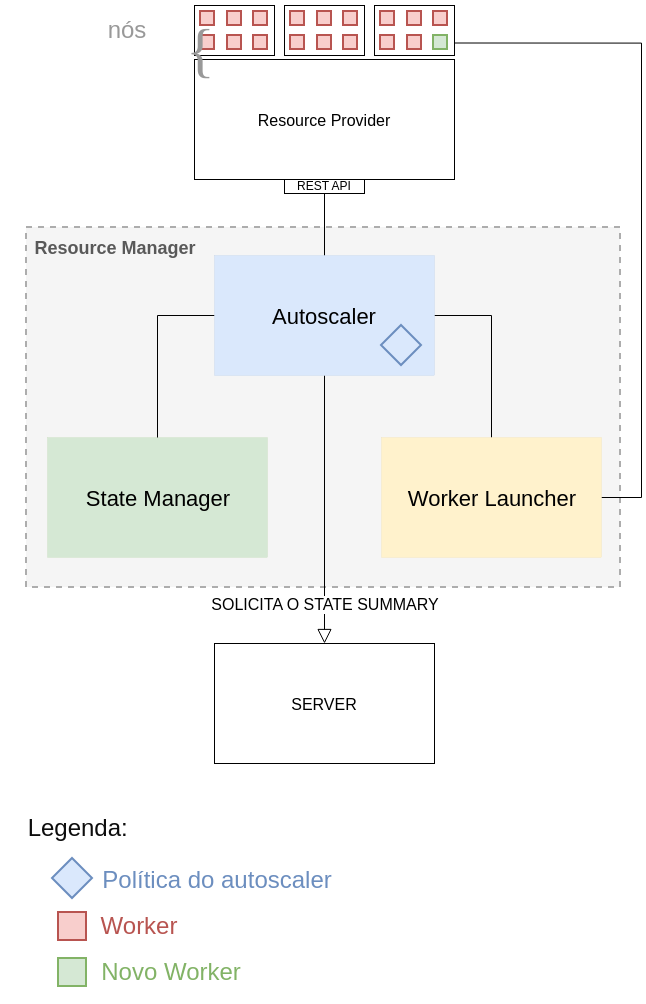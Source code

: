 <mxfile version="20.0.3" type="github" pages="3">
  <diagram id="givH3kl9ryhQj4KlOiUC" name="RM">
    <mxGraphModel dx="981" dy="818" grid="1" gridSize="10" guides="1" tooltips="1" connect="1" arrows="1" fold="1" page="1" pageScale="1" pageWidth="413" pageHeight="291" math="0" shadow="0">
      <root>
        <mxCell id="0" />
        <mxCell id="1" parent="0" />
        <mxCell id="n0p0-1cMeXe_KQNHKJX4-10" value="" style="rounded=0;whiteSpace=wrap;html=1;labelBackgroundColor=#FFFFFF;fontSize=11;dashed=1;fillColor=#f5f5f5;fontColor=#333333;strokeColor=#ADADAD;" vertex="1" parent="1">
          <mxGeometry x="56" y="-156.5" width="297" height="180" as="geometry" />
        </mxCell>
        <mxCell id="EmZdWoWNg9iefI1Aj5C1-4" value="State Manager" style="rounded=0;whiteSpace=wrap;html=1;fontFamily=Helvetica;fontSize=11;strokeColor=#82b366;strokeWidth=0;fillColor=#d5e8d4;" parent="1" vertex="1">
          <mxGeometry x="66.5" y="-51.5" width="110" height="60" as="geometry" />
        </mxCell>
        <mxCell id="EmZdWoWNg9iefI1Aj5C1-14" style="edgeStyle=orthogonalEdgeStyle;rounded=0;orthogonalLoop=1;jettySize=auto;html=1;exitX=0.5;exitY=1;exitDx=0;exitDy=0;entryX=0.5;entryY=0;entryDx=0;entryDy=0;fontFamily=Helvetica;fontSize=8;endArrow=block;endFill=0;startArrow=none;startFill=0;strokeWidth=0.5;" parent="1" source="EmZdWoWNg9iefI1Aj5C1-5" target="EmZdWoWNg9iefI1Aj5C1-7" edge="1">
          <mxGeometry relative="1" as="geometry" />
        </mxCell>
        <mxCell id="EmZdWoWNg9iefI1Aj5C1-15" value="SOLICITA O STATE SUMMARY" style="edgeLabel;html=1;align=center;verticalAlign=middle;resizable=0;points=[];fontSize=8;fontFamily=Helvetica;labelBackgroundColor=#FFFFFF;" parent="EmZdWoWNg9iefI1Aj5C1-14" vertex="1" connectable="0">
          <mxGeometry x="-0.142" relative="1" as="geometry">
            <mxPoint y="57" as="offset" />
          </mxGeometry>
        </mxCell>
        <mxCell id="ByBU07RrCaSleD2tIyLL-16" style="edgeStyle=orthogonalEdgeStyle;rounded=0;orthogonalLoop=1;jettySize=auto;html=1;exitX=0.5;exitY=0;exitDx=0;exitDy=0;entryX=0.5;entryY=1;entryDx=0;entryDy=0;fontFamily=Times New Roman;fontSize=16;fontColor=#999999;startArrow=none;startFill=0;endArrow=none;endFill=0;strokeWidth=0.5;" parent="1" source="EmZdWoWNg9iefI1Aj5C1-5" target="ByBU07RrCaSleD2tIyLL-21" edge="1">
          <mxGeometry relative="1" as="geometry">
            <mxPoint x="205" y="-37.5" as="targetPoint" />
          </mxGeometry>
        </mxCell>
        <mxCell id="n0p0-1cMeXe_KQNHKJX4-3" style="edgeStyle=orthogonalEdgeStyle;rounded=0;orthogonalLoop=1;jettySize=auto;html=1;exitX=1;exitY=0.5;exitDx=0;exitDy=0;entryX=0.5;entryY=0;entryDx=0;entryDy=0;fontSize=11;endArrow=none;endFill=0;strokeWidth=0.5;" edge="1" parent="1" source="EmZdWoWNg9iefI1Aj5C1-5" target="EmZdWoWNg9iefI1Aj5C1-6">
          <mxGeometry relative="1" as="geometry" />
        </mxCell>
        <mxCell id="n0p0-1cMeXe_KQNHKJX4-4" style="edgeStyle=orthogonalEdgeStyle;rounded=0;orthogonalLoop=1;jettySize=auto;html=1;exitX=0;exitY=0.5;exitDx=0;exitDy=0;entryX=0.5;entryY=0;entryDx=0;entryDy=0;fontSize=11;endArrow=none;endFill=0;strokeWidth=0.5;" edge="1" parent="1" source="EmZdWoWNg9iefI1Aj5C1-5" target="EmZdWoWNg9iefI1Aj5C1-4">
          <mxGeometry relative="1" as="geometry" />
        </mxCell>
        <mxCell id="EmZdWoWNg9iefI1Aj5C1-5" value="Autoscaler" style="rounded=0;whiteSpace=wrap;html=1;fontFamily=Helvetica;fontSize=11;strokeColor=#6c8ebf;strokeWidth=0;fillColor=#dae8fc;" parent="1" vertex="1">
          <mxGeometry x="150" y="-142.5" width="110" height="60" as="geometry" />
        </mxCell>
        <mxCell id="degvUQ81yIcglxJupTP3-12" style="edgeStyle=orthogonalEdgeStyle;rounded=0;orthogonalLoop=1;jettySize=auto;html=1;exitX=1;exitY=0.5;exitDx=0;exitDy=0;entryX=1;entryY=0.75;entryDx=0;entryDy=0;endArrow=none;endFill=0;strokeWidth=0.5;" parent="1" source="EmZdWoWNg9iefI1Aj5C1-6" target="nF06TZ146E0NzSmDWq72-19" edge="1">
          <mxGeometry relative="1" as="geometry" />
        </mxCell>
        <mxCell id="EmZdWoWNg9iefI1Aj5C1-6" value="Worker Launcher" style="rounded=0;whiteSpace=wrap;html=1;fontFamily=Helvetica;fontSize=11;strokeColor=#d6b656;strokeWidth=0;fillColor=#fff2cc;" parent="1" vertex="1">
          <mxGeometry x="233.5" y="-51.5" width="110" height="60" as="geometry" />
        </mxCell>
        <mxCell id="EmZdWoWNg9iefI1Aj5C1-7" value="SERVER" style="rounded=0;whiteSpace=wrap;html=1;fontFamily=Helvetica;fontSize=8;strokeColor=default;strokeWidth=0.5;" parent="1" vertex="1">
          <mxGeometry x="150" y="51.5" width="110" height="60" as="geometry" />
        </mxCell>
        <mxCell id="EmZdWoWNg9iefI1Aj5C1-13" value="Resource Manager" style="text;html=1;align=center;verticalAlign=middle;resizable=0;points=[];autosize=1;strokeColor=none;fillColor=none;fontSize=9;fontFamily=Helvetica;strokeWidth=1;fontStyle=1;fontColor=#595959;" parent="1" vertex="1">
          <mxGeometry x="50" y="-156.5" width="100" height="20" as="geometry" />
        </mxCell>
        <mxCell id="degvUQ81yIcglxJupTP3-3" value="Resource Provider" style="rounded=0;whiteSpace=wrap;html=1;fontFamily=Helvetica;fontSize=8;strokeColor=default;strokeWidth=0.5;" parent="1" vertex="1">
          <mxGeometry x="140" y="-240.5" width="130" height="60" as="geometry" />
        </mxCell>
        <mxCell id="degvUQ81yIcglxJupTP3-6" value="&lt;span style=&quot;color: rgb(0, 0, 0); font-family: Helvetica; font-size: 8px; font-style: normal; font-variant-ligatures: normal; font-variant-caps: normal; font-weight: 400; letter-spacing: normal; orphans: 2; text-align: center; text-indent: 0px; text-transform: none; widows: 2; word-spacing: 0px; -webkit-text-stroke-width: 0px; background-color: rgb(248, 249, 250); text-decoration-thickness: initial; text-decoration-style: initial; text-decoration-color: initial; float: none; display: inline !important;&quot;&gt;Node&lt;/span&gt;" style="rounded=0;whiteSpace=wrap;html=1;fontFamily=Helvetica;fontSize=8;strokeColor=default;strokeWidth=0.5;" parent="1" vertex="1">
          <mxGeometry x="230" y="-267.5" width="40" height="25" as="geometry" />
        </mxCell>
        <mxCell id="iXi9pWHLpVJdPP4cGL9C-4" style="edgeStyle=orthogonalEdgeStyle;rounded=0;orthogonalLoop=1;jettySize=auto;html=1;exitX=0.5;exitY=1;exitDx=0;exitDy=0;dashed=1;" parent="1" source="degvUQ81yIcglxJupTP3-3" target="degvUQ81yIcglxJupTP3-3" edge="1">
          <mxGeometry relative="1" as="geometry" />
        </mxCell>
        <mxCell id="ByBU07RrCaSleD2tIyLL-1" value="" style="rhombus;whiteSpace=wrap;html=1;fillColor=#dae8fc;strokeColor=#6c8ebf;" parent="1" vertex="1">
          <mxGeometry x="233.5" y="-107.5" width="20" height="20" as="geometry" />
        </mxCell>
        <mxCell id="ByBU07RrCaSleD2tIyLL-2" value="" style="rhombus;whiteSpace=wrap;html=1;fillColor=#dae8fc;strokeColor=#6c8ebf;fontColor=#6C8EBF;" parent="1" vertex="1">
          <mxGeometry x="69" y="159" width="20" height="20" as="geometry" />
        </mxCell>
        <mxCell id="ByBU07RrCaSleD2tIyLL-3" value="Política do autoscaler" style="text;html=1;align=center;verticalAlign=middle;resizable=0;points=[];autosize=1;strokeColor=none;fillColor=none;fontColor=#6C8EBF;" parent="1" vertex="1">
          <mxGeometry x="86" y="160" width="130" height="20" as="geometry" />
        </mxCell>
        <mxCell id="ByBU07RrCaSleD2tIyLL-21" value="REST API" style="rounded=0;whiteSpace=wrap;html=1;fontFamily=Helvetica;fontSize=6;strokeColor=default;strokeWidth=0.5;" parent="1" vertex="1">
          <mxGeometry x="185" y="-180.5" width="40" height="7" as="geometry" />
        </mxCell>
        <mxCell id="nF06TZ146E0NzSmDWq72-1" value="" style="whiteSpace=wrap;html=1;aspect=fixed;fontSize=13;fillColor=#f8cecc;strokeColor=#b85450;" parent="1" vertex="1">
          <mxGeometry x="72" y="186" width="14" height="14" as="geometry" />
        </mxCell>
        <mxCell id="nF06TZ146E0NzSmDWq72-2" value="Worker" style="text;html=1;align=center;verticalAlign=middle;resizable=0;points=[];autosize=1;strokeColor=none;fillColor=none;fontColor=#B85450;" parent="1" vertex="1">
          <mxGeometry x="82" y="178" width="60" height="30" as="geometry" />
        </mxCell>
        <mxCell id="nF06TZ146E0NzSmDWq72-12" value="" style="rounded=0;whiteSpace=wrap;html=1;fontFamily=Helvetica;fontSize=8;strokeColor=default;strokeWidth=0.5;" parent="1" vertex="1">
          <mxGeometry x="140" y="-267.5" width="40" height="25" as="geometry" />
        </mxCell>
        <mxCell id="nF06TZ146E0NzSmDWq72-13" value="" style="whiteSpace=wrap;html=1;aspect=fixed;fontSize=13;fillColor=#f8cecc;strokeColor=#b85450;" parent="1" vertex="1">
          <mxGeometry x="143" y="-264.5" width="7" height="7" as="geometry" />
        </mxCell>
        <mxCell id="nF06TZ146E0NzSmDWq72-14" value="" style="whiteSpace=wrap;html=1;aspect=fixed;fontSize=13;fillColor=#f8cecc;strokeColor=#b85450;" parent="1" vertex="1">
          <mxGeometry x="156.5" y="-264.5" width="7" height="7" as="geometry" />
        </mxCell>
        <mxCell id="nF06TZ146E0NzSmDWq72-15" value="" style="whiteSpace=wrap;html=1;aspect=fixed;fontSize=13;fillColor=#f8cecc;strokeColor=#b85450;" parent="1" vertex="1">
          <mxGeometry x="143" y="-252.5" width="7" height="7" as="geometry" />
        </mxCell>
        <mxCell id="nF06TZ146E0NzSmDWq72-16" value="" style="whiteSpace=wrap;html=1;aspect=fixed;fontSize=13;fillColor=#f8cecc;strokeColor=#b85450;" parent="1" vertex="1">
          <mxGeometry x="156.5" y="-252.5" width="7" height="7" as="geometry" />
        </mxCell>
        <mxCell id="nF06TZ146E0NzSmDWq72-17" value="" style="whiteSpace=wrap;html=1;aspect=fixed;fontSize=13;fillColor=#f8cecc;strokeColor=#b85450;" parent="1" vertex="1">
          <mxGeometry x="169.5" y="-264.5" width="7" height="7" as="geometry" />
        </mxCell>
        <mxCell id="nF06TZ146E0NzSmDWq72-18" value="" style="whiteSpace=wrap;html=1;aspect=fixed;fontSize=13;fillColor=#f8cecc;strokeColor=#b85450;" parent="1" vertex="1">
          <mxGeometry x="169.5" y="-252.5" width="7" height="7" as="geometry" />
        </mxCell>
        <mxCell id="nF06TZ146E0NzSmDWq72-19" value="" style="rounded=0;whiteSpace=wrap;html=1;fontFamily=Helvetica;fontSize=8;strokeColor=default;strokeWidth=0.5;" parent="1" vertex="1">
          <mxGeometry x="230" y="-267.5" width="40" height="25" as="geometry" />
        </mxCell>
        <mxCell id="nF06TZ146E0NzSmDWq72-20" value="" style="whiteSpace=wrap;html=1;aspect=fixed;fontSize=13;fillColor=#f8cecc;strokeColor=#b85450;" parent="1" vertex="1">
          <mxGeometry x="233" y="-264.5" width="7" height="7" as="geometry" />
        </mxCell>
        <mxCell id="nF06TZ146E0NzSmDWq72-21" value="" style="whiteSpace=wrap;html=1;aspect=fixed;fontSize=13;fillColor=#f8cecc;strokeColor=#b85450;" parent="1" vertex="1">
          <mxGeometry x="246.5" y="-264.5" width="7" height="7" as="geometry" />
        </mxCell>
        <mxCell id="nF06TZ146E0NzSmDWq72-22" value="" style="whiteSpace=wrap;html=1;aspect=fixed;fontSize=13;fillColor=#f8cecc;strokeColor=#b85450;" parent="1" vertex="1">
          <mxGeometry x="233" y="-252.5" width="7" height="7" as="geometry" />
        </mxCell>
        <mxCell id="nF06TZ146E0NzSmDWq72-23" value="" style="whiteSpace=wrap;html=1;aspect=fixed;fontSize=13;fillColor=#f8cecc;strokeColor=#b85450;" parent="1" vertex="1">
          <mxGeometry x="246.5" y="-252.5" width="7" height="7" as="geometry" />
        </mxCell>
        <mxCell id="nF06TZ146E0NzSmDWq72-24" value="" style="whiteSpace=wrap;html=1;aspect=fixed;fontSize=13;fillColor=#f8cecc;strokeColor=#b85450;" parent="1" vertex="1">
          <mxGeometry x="259.5" y="-264.5" width="7" height="7" as="geometry" />
        </mxCell>
        <mxCell id="nF06TZ146E0NzSmDWq72-25" value="" style="rounded=0;whiteSpace=wrap;html=1;fontFamily=Helvetica;fontSize=8;strokeColor=default;strokeWidth=0.5;" parent="1" vertex="1">
          <mxGeometry x="185" y="-267.5" width="40" height="25" as="geometry" />
        </mxCell>
        <mxCell id="nF06TZ146E0NzSmDWq72-26" value="" style="whiteSpace=wrap;html=1;aspect=fixed;fontSize=13;fillColor=#f8cecc;strokeColor=#b85450;" parent="1" vertex="1">
          <mxGeometry x="188" y="-264.5" width="7" height="7" as="geometry" />
        </mxCell>
        <mxCell id="nF06TZ146E0NzSmDWq72-27" value="" style="whiteSpace=wrap;html=1;aspect=fixed;fontSize=13;fillColor=#f8cecc;strokeColor=#b85450;" parent="1" vertex="1">
          <mxGeometry x="201.5" y="-264.5" width="7" height="7" as="geometry" />
        </mxCell>
        <mxCell id="nF06TZ146E0NzSmDWq72-28" value="" style="whiteSpace=wrap;html=1;aspect=fixed;fontSize=13;fillColor=#f8cecc;strokeColor=#b85450;" parent="1" vertex="1">
          <mxGeometry x="188" y="-252.5" width="7" height="7" as="geometry" />
        </mxCell>
        <mxCell id="nF06TZ146E0NzSmDWq72-29" value="" style="whiteSpace=wrap;html=1;aspect=fixed;fontSize=13;fillColor=#f8cecc;strokeColor=#b85450;" parent="1" vertex="1">
          <mxGeometry x="201.5" y="-252.5" width="7" height="7" as="geometry" />
        </mxCell>
        <mxCell id="nF06TZ146E0NzSmDWq72-30" value="" style="whiteSpace=wrap;html=1;aspect=fixed;fontSize=13;fillColor=#f8cecc;strokeColor=#b85450;" parent="1" vertex="1">
          <mxGeometry x="214.5" y="-264.5" width="7" height="7" as="geometry" />
        </mxCell>
        <mxCell id="nF06TZ146E0NzSmDWq72-31" value="" style="whiteSpace=wrap;html=1;aspect=fixed;fontSize=13;fillColor=#f8cecc;strokeColor=#b85450;" parent="1" vertex="1">
          <mxGeometry x="214.5" y="-252.5" width="7" height="7" as="geometry" />
        </mxCell>
        <mxCell id="nF06TZ146E0NzSmDWq72-32" value="{" style="text;whiteSpace=wrap;html=1;fontColor=#999999;fontSize=30;fontFamily=Times New Roman;" parent="1" vertex="1">
          <mxGeometry x="134" y="-270" width="12" height="25" as="geometry" />
        </mxCell>
        <mxCell id="nF06TZ146E0NzSmDWq72-33" value="nós" style="text;html=1;align=center;verticalAlign=middle;resizable=0;points=[];autosize=1;strokeColor=none;fillColor=none;fontSize=12;fontColor=#999999;" parent="1" vertex="1">
          <mxGeometry x="86" y="-270" width="40" height="30" as="geometry" />
        </mxCell>
        <mxCell id="nF06TZ146E0NzSmDWq72-34" value="" style="whiteSpace=wrap;html=1;aspect=fixed;fontSize=13;fillColor=#d5e8d4;strokeColor=#82b366;" parent="1" vertex="1">
          <mxGeometry x="72" y="209" width="14" height="14" as="geometry" />
        </mxCell>
        <mxCell id="nF06TZ146E0NzSmDWq72-35" value="Novo Worker" style="text;html=1;align=center;verticalAlign=middle;resizable=0;points=[];autosize=1;strokeColor=none;fillColor=none;fontColor=#82B366;" parent="1" vertex="1">
          <mxGeometry x="83" y="201" width="90" height="30" as="geometry" />
        </mxCell>
        <mxCell id="nF06TZ146E0NzSmDWq72-36" value="" style="whiteSpace=wrap;html=1;aspect=fixed;fontSize=13;fillColor=#d5e8d4;strokeColor=#82b366;" parent="1" vertex="1">
          <mxGeometry x="259.5" y="-252.5" width="7" height="7" as="geometry" />
        </mxCell>
        <mxCell id="nF06TZ146E0NzSmDWq72-37" value="&lt;font color=&quot;#0d0d0d&quot;&gt;Legenda:&amp;nbsp;&lt;/font&gt;" style="text;html=1;align=center;verticalAlign=middle;resizable=0;points=[];autosize=1;strokeColor=none;fillColor=none;fontSize=12;fontColor=#82B366;" parent="1" vertex="1">
          <mxGeometry x="43" y="129" width="80" height="30" as="geometry" />
        </mxCell>
      </root>
    </mxGraphModel>
  </diagram>
  <diagram name="node ex" id="QiuuPh8pqdXVUoQ2Vr1C">
    <mxGraphModel dx="813" dy="437" grid="1" gridSize="10" guides="1" tooltips="1" connect="1" arrows="1" fold="1" page="1" pageScale="1" pageWidth="413" pageHeight="291" math="0" shadow="0">
      <root>
        <mxCell id="OyPvWq7zxoFrwu6D7QL0-0" />
        <mxCell id="OyPvWq7zxoFrwu6D7QL0-1" parent="OyPvWq7zxoFrwu6D7QL0-0" />
        <mxCell id="OyPvWq7zxoFrwu6D7QL0-2" value="" style="rounded=0;whiteSpace=wrap;html=1;strokeWidth=0;fillColor=#f5f5f5;fontColor=#333333;strokeColor=#666666;" parent="OyPvWq7zxoFrwu6D7QL0-1" vertex="1">
          <mxGeometry x="48" y="55" width="235" height="170" as="geometry" />
        </mxCell>
        <mxCell id="OyPvWq7zxoFrwu6D7QL0-16" value="Worker 1" style="rounded=0;whiteSpace=wrap;html=1;fontFamily=Helvetica;fontSize=8;strokeColor=default;strokeWidth=0.5;" parent="OyPvWq7zxoFrwu6D7QL0-1" vertex="1">
          <mxGeometry x="60" y="75" width="100" height="60" as="geometry" />
        </mxCell>
        <mxCell id="OyPvWq7zxoFrwu6D7QL0-18" style="edgeStyle=orthogonalEdgeStyle;rounded=0;orthogonalLoop=1;jettySize=auto;html=1;exitX=0.5;exitY=1;exitDx=0;exitDy=0;dashed=1;" parent="OyPvWq7zxoFrwu6D7QL0-1" edge="1">
          <mxGeometry relative="1" as="geometry">
            <mxPoint x="258" y="236" as="sourcePoint" />
            <mxPoint x="258" y="236" as="targetPoint" />
          </mxGeometry>
        </mxCell>
        <mxCell id="nDW1kJGVqX50-gs_ahfs-0" value="Worker 5" style="rounded=0;whiteSpace=wrap;html=1;fontFamily=Helvetica;fontSize=8;strokeColor=default;strokeWidth=0.5;" parent="OyPvWq7zxoFrwu6D7QL0-1" vertex="1">
          <mxGeometry x="170" y="75" width="100" height="60" as="geometry" />
        </mxCell>
        <mxCell id="VqP6zzKVyuEk30cZ3ehg-0" value="Node" style="text;html=1;align=center;verticalAlign=middle;whiteSpace=wrap;rounded=0;fontColor=#0D0D0D;fontStyle=1;fontSize=12;" parent="OyPvWq7zxoFrwu6D7QL0-1" vertex="1">
          <mxGeometry x="48" y="55" width="35" height="15" as="geometry" />
        </mxCell>
        <mxCell id="VqP6zzKVyuEk30cZ3ehg-10" value="" style="group;fontStyle=1;fontSize=8;" parent="OyPvWq7zxoFrwu6D7QL0-1" vertex="1" connectable="0">
          <mxGeometry x="173" y="215" width="55" height="10" as="geometry" />
        </mxCell>
        <mxCell id="VqP6zzKVyuEk30cZ3ehg-8" value="" style="whiteSpace=wrap;html=1;aspect=fixed;fontSize=8;fillColor=#d5e8d4;strokeColor=#82b366;" parent="VqP6zzKVyuEk30cZ3ehg-10" vertex="1">
          <mxGeometry width="8" height="8" as="geometry" />
        </mxCell>
        <mxCell id="VqP6zzKVyuEk30cZ3ehg-9" value="&lt;b style=&quot;font-size: 8px;&quot;&gt;&lt;font color=&quot;#82b366&quot; style=&quot;font-size: 8px;&quot;&gt;20000m&lt;/font&gt;&lt;/b&gt;" style="text;html=1;strokeColor=none;fillColor=none;align=left;verticalAlign=middle;whiteSpace=wrap;rounded=0;dashed=1;fontSize=8;fontColor=#B9E0A5;" parent="VqP6zzKVyuEk30cZ3ehg-10" vertex="1">
          <mxGeometry x="10" width="30" height="10" as="geometry" />
        </mxCell>
        <mxCell id="VqP6zzKVyuEk30cZ3ehg-72" value="" style="group" parent="OyPvWq7zxoFrwu6D7QL0-1" vertex="1" connectable="0">
          <mxGeometry x="241" y="115" width="28" height="15" as="geometry" />
        </mxCell>
        <mxCell id="VqP6zzKVyuEk30cZ3ehg-73" value="" style="whiteSpace=wrap;html=1;aspect=fixed;fontSize=12;fillColor=#d5e8d4;strokeColor=#82b366;" parent="VqP6zzKVyuEk30cZ3ehg-72" vertex="1">
          <mxGeometry width="5" height="5" as="geometry" />
        </mxCell>
        <mxCell id="VqP6zzKVyuEk30cZ3ehg-74" value="&lt;b style=&quot;&quot;&gt;&lt;font color=&quot;#82b366&quot; style=&quot;font-size: 5px;&quot;&gt;3000m&lt;/font&gt;&lt;/b&gt;" style="text;html=1;strokeColor=none;fillColor=none;align=left;verticalAlign=middle;whiteSpace=wrap;rounded=0;dashed=1;fontSize=4;fontColor=#B9E0A5;" parent="VqP6zzKVyuEk30cZ3ehg-72" vertex="1">
          <mxGeometry x="4.996" y="2.5" width="7.273" as="geometry" />
        </mxCell>
        <mxCell id="VqP6zzKVyuEk30cZ3ehg-136" value="" style="group" parent="VqP6zzKVyuEk30cZ3ehg-72" vertex="1" connectable="0">
          <mxGeometry y="10" width="28" height="5" as="geometry" />
        </mxCell>
        <mxCell id="VqP6zzKVyuEk30cZ3ehg-137" value="" style="ellipse;whiteSpace=wrap;html=1;aspect=fixed;fontSize=12;fillColor=#dae8fc;strokeColor=#6c8ebf;" parent="VqP6zzKVyuEk30cZ3ehg-136" vertex="1">
          <mxGeometry width="5" height="5" as="geometry" />
        </mxCell>
        <mxCell id="VqP6zzKVyuEk30cZ3ehg-138" value="5000mb" style="text;html=1;strokeColor=none;fillColor=none;align=left;verticalAlign=middle;whiteSpace=wrap;rounded=0;dashed=1;fontSize=5;fontColor=#6C8EBF;fontStyle=1" parent="VqP6zzKVyuEk30cZ3ehg-136" vertex="1">
          <mxGeometry x="5" width="23" height="3.18" as="geometry" />
        </mxCell>
        <mxCell id="VqP6zzKVyuEk30cZ3ehg-139" value="" style="group" parent="VqP6zzKVyuEk30cZ3ehg-72" vertex="1" connectable="0">
          <mxGeometry width="12.269" height="5" as="geometry" />
        </mxCell>
        <mxCell id="VqP6zzKVyuEk30cZ3ehg-140" value="" style="whiteSpace=wrap;html=1;aspect=fixed;fontSize=12;fillColor=#d5e8d4;strokeColor=#82b366;" parent="VqP6zzKVyuEk30cZ3ehg-139" vertex="1">
          <mxGeometry width="5" height="5" as="geometry" />
        </mxCell>
        <mxCell id="VqP6zzKVyuEk30cZ3ehg-98" value="" style="group" parent="OyPvWq7zxoFrwu6D7QL0-1" vertex="1" connectable="0">
          <mxGeometry x="131" y="125" width="28" height="5" as="geometry" />
        </mxCell>
        <mxCell id="VqP6zzKVyuEk30cZ3ehg-99" value="" style="ellipse;whiteSpace=wrap;html=1;aspect=fixed;fontSize=12;fillColor=#dae8fc;strokeColor=#6c8ebf;" parent="VqP6zzKVyuEk30cZ3ehg-98" vertex="1">
          <mxGeometry width="5" height="5" as="geometry" />
        </mxCell>
        <mxCell id="VqP6zzKVyuEk30cZ3ehg-100" value="10000mb" style="text;html=1;strokeColor=none;fillColor=none;align=left;verticalAlign=middle;whiteSpace=wrap;rounded=0;dashed=1;fontSize=5;fontColor=#6C8EBF;fontStyle=1" parent="VqP6zzKVyuEk30cZ3ehg-98" vertex="1">
          <mxGeometry x="5" width="23" height="3.18" as="geometry" />
        </mxCell>
        <mxCell id="VqP6zzKVyuEk30cZ3ehg-101" value="" style="group" parent="OyPvWq7zxoFrwu6D7QL0-1" vertex="1" connectable="0">
          <mxGeometry x="131" y="115" width="12.269" height="5" as="geometry" />
        </mxCell>
        <mxCell id="VqP6zzKVyuEk30cZ3ehg-102" value="" style="whiteSpace=wrap;html=1;aspect=fixed;fontSize=12;fillColor=#d5e8d4;strokeColor=#82b366;" parent="VqP6zzKVyuEk30cZ3ehg-101" vertex="1">
          <mxGeometry width="5" height="5" as="geometry" />
        </mxCell>
        <mxCell id="VqP6zzKVyuEk30cZ3ehg-103" value="&lt;b style=&quot;&quot;&gt;&lt;font color=&quot;#82b366&quot; style=&quot;font-size: 5px;&quot;&gt;5000m&lt;/font&gt;&lt;/b&gt;" style="text;html=1;strokeColor=none;fillColor=none;align=left;verticalAlign=middle;whiteSpace=wrap;rounded=0;dashed=1;fontSize=4;fontColor=#B9E0A5;" parent="VqP6zzKVyuEk30cZ3ehg-101" vertex="1">
          <mxGeometry x="4.996" y="2.5" width="7.273" as="geometry" />
        </mxCell>
        <mxCell id="VqP6zzKVyuEk30cZ3ehg-104" value="Worker 3" style="rounded=0;whiteSpace=wrap;html=1;fontFamily=Helvetica;fontSize=8;strokeColor=default;strokeWidth=0.5;" parent="OyPvWq7zxoFrwu6D7QL0-1" vertex="1">
          <mxGeometry x="60" y="145" width="100" height="60" as="geometry" />
        </mxCell>
        <mxCell id="VqP6zzKVyuEk30cZ3ehg-105" value="livre" style="rounded=0;whiteSpace=wrap;html=1;fontFamily=Helvetica;fontSize=8;strokeColor=default;strokeWidth=0.5;" parent="OyPvWq7zxoFrwu6D7QL0-1" vertex="1">
          <mxGeometry x="170" y="145" width="100" height="60" as="geometry" />
        </mxCell>
        <mxCell id="VqP6zzKVyuEk30cZ3ehg-109" value="" style="group" parent="OyPvWq7zxoFrwu6D7QL0-1" vertex="1" connectable="0">
          <mxGeometry x="241" y="185" width="28" height="15" as="geometry" />
        </mxCell>
        <mxCell id="VqP6zzKVyuEk30cZ3ehg-110" value="" style="whiteSpace=wrap;html=1;aspect=fixed;fontSize=12;fillColor=#d5e8d4;strokeColor=#82b366;" parent="VqP6zzKVyuEk30cZ3ehg-109" vertex="1">
          <mxGeometry width="5" height="5" as="geometry" />
        </mxCell>
        <mxCell id="VqP6zzKVyuEk30cZ3ehg-111" value="&lt;b style=&quot;&quot;&gt;&lt;font color=&quot;#82b366&quot; style=&quot;font-size: 5px;&quot;&gt;10000m&lt;/font&gt;&lt;/b&gt;" style="text;html=1;strokeColor=none;fillColor=none;align=left;verticalAlign=middle;whiteSpace=wrap;rounded=0;dashed=1;fontSize=4;fontColor=#B9E0A5;" parent="VqP6zzKVyuEk30cZ3ehg-109" vertex="1">
          <mxGeometry x="4.996" y="2.5" width="7.273" as="geometry" />
        </mxCell>
        <mxCell id="VqP6zzKVyuEk30cZ3ehg-142" value="" style="group" parent="VqP6zzKVyuEk30cZ3ehg-109" vertex="1" connectable="0">
          <mxGeometry y="10" width="28" height="5" as="geometry" />
        </mxCell>
        <mxCell id="VqP6zzKVyuEk30cZ3ehg-143" value="" style="ellipse;whiteSpace=wrap;html=1;aspect=fixed;fontSize=12;fillColor=#dae8fc;strokeColor=#6c8ebf;" parent="VqP6zzKVyuEk30cZ3ehg-142" vertex="1">
          <mxGeometry width="5" height="5" as="geometry" />
        </mxCell>
        <mxCell id="VqP6zzKVyuEk30cZ3ehg-144" value="15000mb" style="text;html=1;strokeColor=none;fillColor=none;align=left;verticalAlign=middle;whiteSpace=wrap;rounded=0;dashed=1;fontSize=5;fontColor=#6C8EBF;fontStyle=1" parent="VqP6zzKVyuEk30cZ3ehg-142" vertex="1">
          <mxGeometry x="5" width="23" height="3.18" as="geometry" />
        </mxCell>
        <mxCell id="VqP6zzKVyuEk30cZ3ehg-145" value="" style="group" parent="VqP6zzKVyuEk30cZ3ehg-109" vertex="1" connectable="0">
          <mxGeometry width="12.269" height="5" as="geometry" />
        </mxCell>
        <mxCell id="VqP6zzKVyuEk30cZ3ehg-146" value="" style="whiteSpace=wrap;html=1;aspect=fixed;fontSize=12;fillColor=#d5e8d4;strokeColor=#82b366;" parent="VqP6zzKVyuEk30cZ3ehg-145" vertex="1">
          <mxGeometry width="5" height="5" as="geometry" />
        </mxCell>
        <mxCell id="VqP6zzKVyuEk30cZ3ehg-112" value="" style="group" parent="OyPvWq7zxoFrwu6D7QL0-1" vertex="1" connectable="0">
          <mxGeometry x="131" y="195" width="28" height="5" as="geometry" />
        </mxCell>
        <mxCell id="VqP6zzKVyuEk30cZ3ehg-113" value="" style="ellipse;whiteSpace=wrap;html=1;aspect=fixed;fontSize=12;fillColor=#dae8fc;strokeColor=#6c8ebf;" parent="VqP6zzKVyuEk30cZ3ehg-112" vertex="1">
          <mxGeometry width="5" height="5" as="geometry" />
        </mxCell>
        <mxCell id="VqP6zzKVyuEk30cZ3ehg-114" value="2000mb" style="text;html=1;strokeColor=none;fillColor=none;align=left;verticalAlign=middle;whiteSpace=wrap;rounded=0;dashed=1;fontSize=5;fontColor=#6C8EBF;fontStyle=1" parent="VqP6zzKVyuEk30cZ3ehg-112" vertex="1">
          <mxGeometry x="5" width="23" height="3.18" as="geometry" />
        </mxCell>
        <mxCell id="VqP6zzKVyuEk30cZ3ehg-115" value="" style="group" parent="OyPvWq7zxoFrwu6D7QL0-1" vertex="1" connectable="0">
          <mxGeometry x="131" y="185" width="12.269" height="5" as="geometry" />
        </mxCell>
        <mxCell id="VqP6zzKVyuEk30cZ3ehg-116" value="" style="whiteSpace=wrap;html=1;aspect=fixed;fontSize=12;fillColor=#d5e8d4;strokeColor=#82b366;" parent="VqP6zzKVyuEk30cZ3ehg-115" vertex="1">
          <mxGeometry width="5" height="5" as="geometry" />
        </mxCell>
        <mxCell id="VqP6zzKVyuEk30cZ3ehg-117" value="&lt;b style=&quot;&quot;&gt;&lt;font color=&quot;#82b366&quot; style=&quot;font-size: 5px;&quot;&gt;2000m&lt;/font&gt;&lt;/b&gt;" style="text;html=1;strokeColor=none;fillColor=none;align=left;verticalAlign=middle;whiteSpace=wrap;rounded=0;dashed=1;fontSize=4;fontColor=#B9E0A5;" parent="VqP6zzKVyuEk30cZ3ehg-115" vertex="1">
          <mxGeometry x="4.996" y="2.5" width="7.273" as="geometry" />
        </mxCell>
        <mxCell id="VqP6zzKVyuEk30cZ3ehg-118" value="" style="group;fontSize=8;" parent="OyPvWq7zxoFrwu6D7QL0-1" vertex="1" connectable="0">
          <mxGeometry x="220" y="215" width="40" height="10" as="geometry" />
        </mxCell>
        <mxCell id="VqP6zzKVyuEk30cZ3ehg-18" value="32000mb" style="text;html=1;strokeColor=none;fillColor=none;align=left;verticalAlign=middle;whiteSpace=wrap;rounded=0;dashed=1;fontSize=8;fontColor=#6C8EBF;fontStyle=1" parent="VqP6zzKVyuEk30cZ3ehg-118" vertex="1">
          <mxGeometry x="10" y="2.5" width="30" height="5" as="geometry" />
        </mxCell>
        <mxCell id="VqP6zzKVyuEk30cZ3ehg-14" value="" style="ellipse;whiteSpace=wrap;html=1;aspect=fixed;fontSize=8;fillColor=#dae8fc;strokeColor=#6c8ebf;" parent="VqP6zzKVyuEk30cZ3ehg-118" vertex="1">
          <mxGeometry width="8" height="8" as="geometry" />
        </mxCell>
        <mxCell id="VqP6zzKVyuEk30cZ3ehg-155" value="&lt;font style=&quot;font-size: 7px;&quot;&gt;Legenda&lt;/font&gt;:" style="text;html=1;align=center;verticalAlign=middle;resizable=0;points=[];autosize=1;strokeColor=none;fillColor=none;fontSize=7;fontColor=#0D0D0D;" parent="OyPvWq7zxoFrwu6D7QL0-1" vertex="1">
          <mxGeometry x="280" y="55" width="50" height="20" as="geometry" />
        </mxCell>
        <mxCell id="VqP6zzKVyuEk30cZ3ehg-2" value="&amp;nbsp;CPU(milicores)" style="text;html=1;strokeColor=none;fillColor=none;align=left;verticalAlign=middle;whiteSpace=wrap;rounded=0;dashed=1;fontSize=7;fontColor=#82B366;fontStyle=1" parent="OyPvWq7zxoFrwu6D7QL0-1" vertex="1">
          <mxGeometry x="308" y="75" width="51" height="11.5" as="geometry" />
        </mxCell>
        <mxCell id="VqP6zzKVyuEk30cZ3ehg-3" value="" style="whiteSpace=wrap;html=1;aspect=fixed;fontSize=12;fillColor=#d5e8d4;strokeColor=#82b366;" parent="OyPvWq7zxoFrwu6D7QL0-1" vertex="1">
          <mxGeometry x="299" y="76.25" width="9" height="9" as="geometry" />
        </mxCell>
        <mxCell id="VqP6zzKVyuEk30cZ3ehg-5" value="&amp;nbsp;RAM(megabytes)" style="text;html=1;strokeColor=none;fillColor=none;align=left;verticalAlign=middle;whiteSpace=wrap;rounded=0;dashed=1;fontSize=7;fontColor=#6C8EBF;fontStyle=1" parent="OyPvWq7zxoFrwu6D7QL0-1" vertex="1">
          <mxGeometry x="308" y="90.25" width="58" height="9" as="geometry" />
        </mxCell>
        <mxCell id="VqP6zzKVyuEk30cZ3ehg-7" value="" style="ellipse;whiteSpace=wrap;html=1;aspect=fixed;fontSize=12;fillColor=#dae8fc;strokeColor=#6c8ebf;" parent="OyPvWq7zxoFrwu6D7QL0-1" vertex="1">
          <mxGeometry x="299" y="90" width="9" height="9" as="geometry" />
        </mxCell>
      </root>
    </mxGraphModel>
  </diagram>
  <diagram name="node" id="Aw4tk2loN6u6114x8few">
    <mxGraphModel dx="1422" dy="764" grid="1" gridSize="10" guides="1" tooltips="1" connect="1" arrows="1" fold="1" page="1" pageScale="1" pageWidth="413" pageHeight="291" math="0" shadow="0">
      <root>
        <mxCell id="4aOTccN-7xwlEmOiM-ov-0" />
        <mxCell id="4aOTccN-7xwlEmOiM-ov-1" parent="4aOTccN-7xwlEmOiM-ov-0" />
        <mxCell id="4aOTccN-7xwlEmOiM-ov-2" value="" style="rounded=0;whiteSpace=wrap;html=1;strokeWidth=0;fillColor=#f5f5f5;fontColor=#333333;strokeColor=#666666;" parent="4aOTccN-7xwlEmOiM-ov-1" vertex="1">
          <mxGeometry x="37" y="23" width="339" height="245" as="geometry" />
        </mxCell>
        <mxCell id="4aOTccN-7xwlEmOiM-ov-3" value="Worker 1" style="rounded=0;whiteSpace=wrap;html=1;fontFamily=Helvetica;fontSize=8;strokeColor=default;strokeWidth=0.5;" parent="4aOTccN-7xwlEmOiM-ov-1" vertex="1">
          <mxGeometry x="49" y="43" width="100" height="60" as="geometry" />
        </mxCell>
        <mxCell id="4aOTccN-7xwlEmOiM-ov-5" value="Worker 5" style="rounded=0;whiteSpace=wrap;html=1;fontFamily=Helvetica;fontSize=8;strokeColor=default;strokeWidth=0.5;" parent="4aOTccN-7xwlEmOiM-ov-1" vertex="1">
          <mxGeometry x="159" y="43" width="100" height="60" as="geometry" />
        </mxCell>
        <mxCell id="4aOTccN-7xwlEmOiM-ov-6" value="Node" style="text;html=1;align=center;verticalAlign=middle;whiteSpace=wrap;rounded=0;fontColor=#0D0D0D;fontStyle=1;fontSize=12;" parent="4aOTccN-7xwlEmOiM-ov-1" vertex="1">
          <mxGeometry x="37" y="23" width="35" height="15" as="geometry" />
        </mxCell>
        <mxCell id="4aOTccN-7xwlEmOiM-ov-24" value="Worker 3" style="rounded=0;whiteSpace=wrap;html=1;fontFamily=Helvetica;fontSize=8;strokeColor=default;strokeWidth=0.5;" parent="4aOTccN-7xwlEmOiM-ov-1" vertex="1">
          <mxGeometry x="49" y="115.5" width="100" height="60" as="geometry" />
        </mxCell>
        <mxCell id="4aOTccN-7xwlEmOiM-ov-25" value="livre" style="rounded=0;whiteSpace=wrap;html=1;fontFamily=Helvetica;fontSize=8;strokeColor=default;strokeWidth=0.5;" parent="4aOTccN-7xwlEmOiM-ov-1" vertex="1">
          <mxGeometry x="268" y="188" width="100" height="60" as="geometry" />
        </mxCell>
        <mxCell id="qmwicAuE-JA5BjTKIdcS-3" value="Worker 10" style="rounded=0;whiteSpace=wrap;html=1;fontFamily=Helvetica;fontSize=8;strokeColor=default;strokeWidth=0.5;" parent="4aOTccN-7xwlEmOiM-ov-1" vertex="1">
          <mxGeometry x="268" y="43" width="100" height="60" as="geometry" />
        </mxCell>
        <mxCell id="qmwicAuE-JA5BjTKIdcS-5" value="Worker 15" style="rounded=0;whiteSpace=wrap;html=1;fontFamily=Helvetica;fontSize=8;strokeColor=default;strokeWidth=0.5;" parent="4aOTccN-7xwlEmOiM-ov-1" vertex="1">
          <mxGeometry x="268" y="115.5" width="100" height="60" as="geometry" />
        </mxCell>
        <mxCell id="qmwicAuE-JA5BjTKIdcS-6" value="Worker 8" style="rounded=0;whiteSpace=wrap;html=1;fontFamily=Helvetica;fontSize=8;strokeColor=default;strokeWidth=0.5;" parent="4aOTccN-7xwlEmOiM-ov-1" vertex="1">
          <mxGeometry x="159" y="115.5" width="100" height="60" as="geometry" />
        </mxCell>
        <mxCell id="qmwicAuE-JA5BjTKIdcS-8" value="Worker 11" style="rounded=0;whiteSpace=wrap;html=1;fontFamily=Helvetica;fontSize=8;strokeColor=default;strokeWidth=0.5;" parent="4aOTccN-7xwlEmOiM-ov-1" vertex="1">
          <mxGeometry x="49" y="188" width="100" height="60" as="geometry" />
        </mxCell>
        <mxCell id="qmwicAuE-JA5BjTKIdcS-10" value="Worker 13" style="rounded=0;whiteSpace=wrap;html=1;fontFamily=Helvetica;fontSize=8;strokeColor=default;strokeWidth=0.5;" parent="4aOTccN-7xwlEmOiM-ov-1" vertex="1">
          <mxGeometry x="159" y="188" width="100" height="60" as="geometry" />
        </mxCell>
      </root>
    </mxGraphModel>
  </diagram>
</mxfile>
